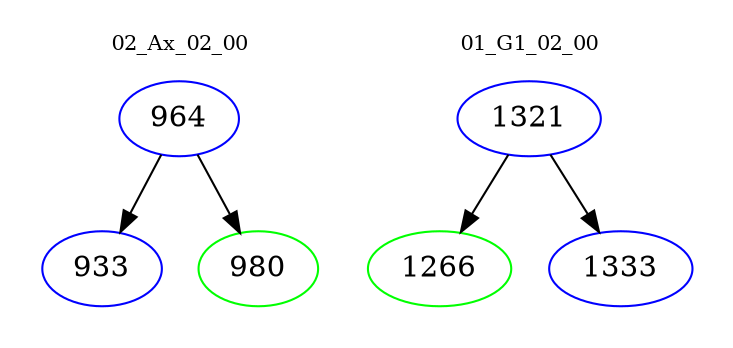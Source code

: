 digraph{
subgraph cluster_0 {
color = white
label = "02_Ax_02_00";
fontsize=10;
T0_964 [label="964", color="blue"]
T0_964 -> T0_933 [color="black"]
T0_933 [label="933", color="blue"]
T0_964 -> T0_980 [color="black"]
T0_980 [label="980", color="green"]
}
subgraph cluster_1 {
color = white
label = "01_G1_02_00";
fontsize=10;
T1_1321 [label="1321", color="blue"]
T1_1321 -> T1_1266 [color="black"]
T1_1266 [label="1266", color="green"]
T1_1321 -> T1_1333 [color="black"]
T1_1333 [label="1333", color="blue"]
}
}
